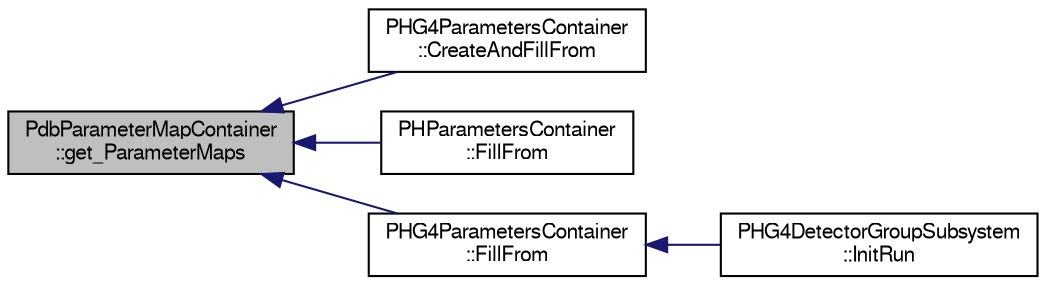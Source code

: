 digraph "PdbParameterMapContainer::get_ParameterMaps"
{
  bgcolor="transparent";
  edge [fontname="FreeSans",fontsize="10",labelfontname="FreeSans",labelfontsize="10"];
  node [fontname="FreeSans",fontsize="10",shape=record];
  rankdir="LR";
  Node1 [label="PdbParameterMapContainer\l::get_ParameterMaps",height=0.2,width=0.4,color="black", fillcolor="grey75", style="filled" fontcolor="black"];
  Node1 -> Node2 [dir="back",color="midnightblue",fontsize="10",style="solid",fontname="FreeSans"];
  Node2 [label="PHG4ParametersContainer\l::CreateAndFillFrom",height=0.2,width=0.4,color="black",URL="$d5/d5f/classPHG4ParametersContainer.html#a26b650390d410913dbc1cb9e2a51d338"];
  Node1 -> Node3 [dir="back",color="midnightblue",fontsize="10",style="solid",fontname="FreeSans"];
  Node3 [label="PHParametersContainer\l::FillFrom",height=0.2,width=0.4,color="black",URL="$d7/d6b/classPHParametersContainer.html#aeea87ec5112ffb96aef47541208e5093"];
  Node1 -> Node4 [dir="back",color="midnightblue",fontsize="10",style="solid",fontname="FreeSans"];
  Node4 [label="PHG4ParametersContainer\l::FillFrom",height=0.2,width=0.4,color="black",URL="$d5/d5f/classPHG4ParametersContainer.html#a85ae9ccd1942a1c6b22bb8816a03f5bc"];
  Node4 -> Node5 [dir="back",color="midnightblue",fontsize="10",style="solid",fontname="FreeSans"];
  Node5 [label="PHG4DetectorGroupSubsystem\l::InitRun",height=0.2,width=0.4,color="black",URL="$d7/d7f/classPHG4DetectorGroupSubsystem.html#a9c1bbc352e506b9b598fcd4d34ea279e"];
}
